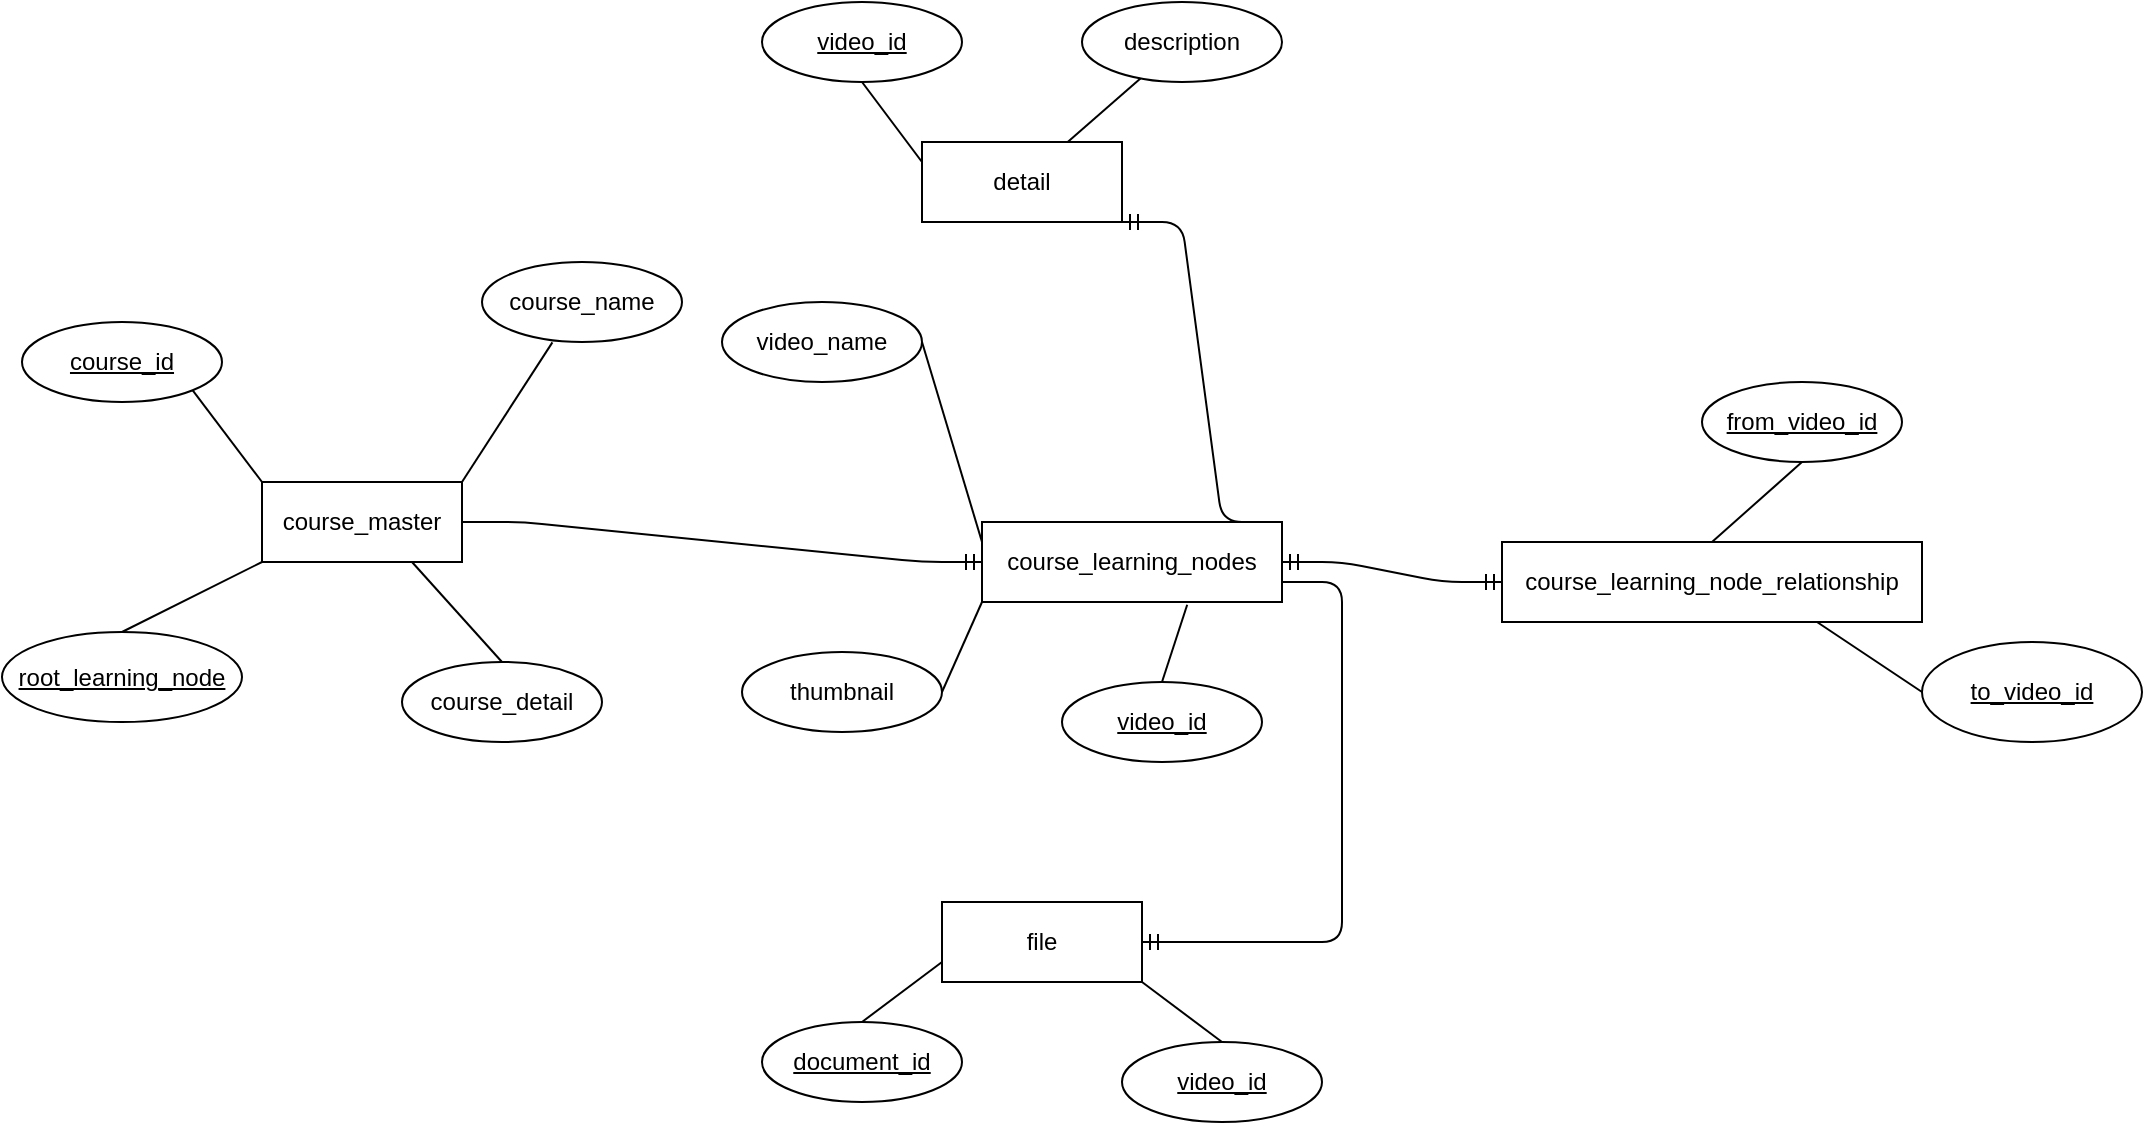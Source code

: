 <mxfile version="15.0.3" type="github">
  <diagram name="Page-1" id="e56a1550-8fbb-45ad-956c-1786394a9013">
    <mxGraphModel dx="1278" dy="579" grid="1" gridSize="10" guides="1" tooltips="1" connect="1" arrows="1" fold="1" page="1" pageScale="1" pageWidth="1100" pageHeight="850" background="none" math="0" shadow="0">
      <root>
        <mxCell id="0" />
        <mxCell id="1" parent="0" />
        <mxCell id="YNwgAF6VAQTHqe2JgIbx-2" value="course_learning_nodes" style="whiteSpace=wrap;html=1;align=center;" parent="1" vertex="1">
          <mxGeometry x="490" y="340" width="150" height="40" as="geometry" />
        </mxCell>
        <mxCell id="YNwgAF6VAQTHqe2JgIbx-3" value="course_learning_node_relationship" style="whiteSpace=wrap;html=1;align=center;" parent="1" vertex="1">
          <mxGeometry x="750" y="350" width="210" height="40" as="geometry" />
        </mxCell>
        <mxCell id="YNwgAF6VAQTHqe2JgIbx-5" value="video_id" style="ellipse;whiteSpace=wrap;html=1;align=center;fontStyle=4;" parent="1" vertex="1">
          <mxGeometry x="530" y="420" width="100" height="40" as="geometry" />
        </mxCell>
        <mxCell id="YNwgAF6VAQTHqe2JgIbx-6" value="video_name" style="ellipse;whiteSpace=wrap;html=1;align=center;" parent="1" vertex="1">
          <mxGeometry x="360" y="230" width="100" height="40" as="geometry" />
        </mxCell>
        <mxCell id="YNwgAF6VAQTHqe2JgIbx-10" value="from_video_id" style="ellipse;whiteSpace=wrap;html=1;align=center;fontStyle=4;" parent="1" vertex="1">
          <mxGeometry x="850" y="270" width="100" height="40" as="geometry" />
        </mxCell>
        <mxCell id="YNwgAF6VAQTHqe2JgIbx-12" value="file" style="whiteSpace=wrap;html=1;align=center;" parent="1" vertex="1">
          <mxGeometry x="470" y="530" width="100" height="40" as="geometry" />
        </mxCell>
        <mxCell id="YNwgAF6VAQTHqe2JgIbx-14" value="document_id" style="ellipse;whiteSpace=wrap;html=1;align=center;fontStyle=4;" parent="1" vertex="1">
          <mxGeometry x="380" y="590" width="100" height="40" as="geometry" />
        </mxCell>
        <mxCell id="YNwgAF6VAQTHqe2JgIbx-30" value="" style="endArrow=none;html=1;rounded=0;exitX=1;exitY=0.5;exitDx=0;exitDy=0;entryX=0;entryY=0.25;entryDx=0;entryDy=0;" parent="1" source="YNwgAF6VAQTHqe2JgIbx-6" target="YNwgAF6VAQTHqe2JgIbx-2" edge="1">
          <mxGeometry relative="1" as="geometry">
            <mxPoint x="720" y="420" as="sourcePoint" />
            <mxPoint x="880" y="420" as="targetPoint" />
          </mxGeometry>
        </mxCell>
        <mxCell id="YNwgAF6VAQTHqe2JgIbx-31" value="" style="endArrow=none;html=1;rounded=0;exitX=0.5;exitY=0;exitDx=0;exitDy=0;entryX=0.684;entryY=1.035;entryDx=0;entryDy=0;entryPerimeter=0;" parent="1" source="YNwgAF6VAQTHqe2JgIbx-5" target="YNwgAF6VAQTHqe2JgIbx-2" edge="1">
          <mxGeometry relative="1" as="geometry">
            <mxPoint x="720" y="420" as="sourcePoint" />
            <mxPoint x="880" y="420" as="targetPoint" />
          </mxGeometry>
        </mxCell>
        <mxCell id="YNwgAF6VAQTHqe2JgIbx-32" value="" style="endArrow=none;html=1;rounded=0;entryX=0.5;entryY=1;entryDx=0;entryDy=0;exitX=0.5;exitY=0;exitDx=0;exitDy=0;" parent="1" source="YNwgAF6VAQTHqe2JgIbx-3" target="YNwgAF6VAQTHqe2JgIbx-10" edge="1">
          <mxGeometry relative="1" as="geometry">
            <mxPoint x="600" y="430" as="sourcePoint" />
            <mxPoint x="760" y="430" as="targetPoint" />
          </mxGeometry>
        </mxCell>
        <mxCell id="YNwgAF6VAQTHqe2JgIbx-35" value="" style="endArrow=none;html=1;rounded=0;exitX=0.5;exitY=0;exitDx=0;exitDy=0;entryX=0;entryY=0.75;entryDx=0;entryDy=0;" parent="1" source="YNwgAF6VAQTHqe2JgIbx-14" target="YNwgAF6VAQTHqe2JgIbx-12" edge="1">
          <mxGeometry relative="1" as="geometry">
            <mxPoint x="580" y="430" as="sourcePoint" />
            <mxPoint x="740" y="430" as="targetPoint" />
          </mxGeometry>
        </mxCell>
        <mxCell id="YNwgAF6VAQTHqe2JgIbx-40" value="detail" style="whiteSpace=wrap;html=1;align=center;" parent="1" vertex="1">
          <mxGeometry x="460" y="150" width="100" height="40" as="geometry" />
        </mxCell>
        <mxCell id="YNwgAF6VAQTHqe2JgIbx-41" value="description" style="ellipse;whiteSpace=wrap;html=1;align=center;" parent="1" vertex="1">
          <mxGeometry x="540" y="80" width="100" height="40" as="geometry" />
        </mxCell>
        <mxCell id="YNwgAF6VAQTHqe2JgIbx-46" value="thumbnail" style="ellipse;whiteSpace=wrap;html=1;align=center;" parent="1" vertex="1">
          <mxGeometry x="370" y="405" width="100" height="40" as="geometry" />
        </mxCell>
        <mxCell id="YNwgAF6VAQTHqe2JgIbx-48" value="" style="endArrow=none;html=1;rounded=0;exitX=1;exitY=0.5;exitDx=0;exitDy=0;entryX=0;entryY=1;entryDx=0;entryDy=0;" parent="1" source="YNwgAF6VAQTHqe2JgIbx-46" target="YNwgAF6VAQTHqe2JgIbx-2" edge="1">
          <mxGeometry relative="1" as="geometry">
            <mxPoint x="610" y="430" as="sourcePoint" />
            <mxPoint x="770" y="430" as="targetPoint" />
          </mxGeometry>
        </mxCell>
        <mxCell id="YNwgAF6VAQTHqe2JgIbx-50" value="video_id" style="ellipse;whiteSpace=wrap;html=1;align=center;fontStyle=4;" parent="1" vertex="1">
          <mxGeometry x="380" y="80" width="100" height="40" as="geometry" />
        </mxCell>
        <mxCell id="YNwgAF6VAQTHqe2JgIbx-54" value="" style="endArrow=none;html=1;rounded=0;exitX=0.5;exitY=1;exitDx=0;exitDy=0;entryX=0;entryY=0.25;entryDx=0;entryDy=0;" parent="1" source="YNwgAF6VAQTHqe2JgIbx-50" target="YNwgAF6VAQTHqe2JgIbx-40" edge="1">
          <mxGeometry relative="1" as="geometry">
            <mxPoint x="500" y="360" as="sourcePoint" />
            <mxPoint x="450" y="150" as="targetPoint" />
          </mxGeometry>
        </mxCell>
        <mxCell id="YNwgAF6VAQTHqe2JgIbx-56" value="" style="endArrow=none;html=1;rounded=0;" parent="1" source="YNwgAF6VAQTHqe2JgIbx-40" target="YNwgAF6VAQTHqe2JgIbx-41" edge="1">
          <mxGeometry relative="1" as="geometry">
            <mxPoint x="500" y="360" as="sourcePoint" />
            <mxPoint x="660" y="360" as="targetPoint" />
          </mxGeometry>
        </mxCell>
        <mxCell id="YNwgAF6VAQTHqe2JgIbx-57" value="to_video_id" style="ellipse;whiteSpace=wrap;html=1;align=center;fontStyle=4;" parent="1" vertex="1">
          <mxGeometry x="960" y="400" width="110" height="50" as="geometry" />
        </mxCell>
        <mxCell id="YNwgAF6VAQTHqe2JgIbx-58" value="" style="endArrow=none;html=1;rounded=0;exitX=0.75;exitY=1;exitDx=0;exitDy=0;entryX=0;entryY=0.5;entryDx=0;entryDy=0;" parent="1" source="YNwgAF6VAQTHqe2JgIbx-3" target="YNwgAF6VAQTHqe2JgIbx-57" edge="1">
          <mxGeometry relative="1" as="geometry">
            <mxPoint x="490" y="440" as="sourcePoint" />
            <mxPoint x="650" y="440" as="targetPoint" />
          </mxGeometry>
        </mxCell>
        <mxCell id="YNwgAF6VAQTHqe2JgIbx-59" value="video_id" style="ellipse;whiteSpace=wrap;html=1;align=center;fontStyle=4;" parent="1" vertex="1">
          <mxGeometry x="560" y="600" width="100" height="40" as="geometry" />
        </mxCell>
        <mxCell id="YNwgAF6VAQTHqe2JgIbx-60" value="" style="endArrow=none;html=1;rounded=0;entryX=0.5;entryY=0;entryDx=0;entryDy=0;exitX=1;exitY=1;exitDx=0;exitDy=0;" parent="1" source="YNwgAF6VAQTHqe2JgIbx-12" target="YNwgAF6VAQTHqe2JgIbx-59" edge="1">
          <mxGeometry relative="1" as="geometry">
            <mxPoint x="470" y="440" as="sourcePoint" />
            <mxPoint x="630" y="440" as="targetPoint" />
          </mxGeometry>
        </mxCell>
        <mxCell id="YNwgAF6VAQTHqe2JgIbx-63" value="course_master" style="whiteSpace=wrap;html=1;align=center;" parent="1" vertex="1">
          <mxGeometry x="130" y="320" width="100" height="40" as="geometry" />
        </mxCell>
        <mxCell id="YNwgAF6VAQTHqe2JgIbx-65" value="course_id" style="ellipse;whiteSpace=wrap;html=1;align=center;fontStyle=4;" parent="1" vertex="1">
          <mxGeometry x="10" y="240" width="100" height="40" as="geometry" />
        </mxCell>
        <mxCell id="YNwgAF6VAQTHqe2JgIbx-66" value="course_name" style="ellipse;whiteSpace=wrap;html=1;align=center;" parent="1" vertex="1">
          <mxGeometry x="240" y="210" width="100" height="40" as="geometry" />
        </mxCell>
        <mxCell id="YNwgAF6VAQTHqe2JgIbx-68" value="root_learning_node" style="ellipse;whiteSpace=wrap;html=1;align=center;fontStyle=4;" parent="1" vertex="1">
          <mxGeometry y="395" width="120" height="45" as="geometry" />
        </mxCell>
        <mxCell id="YNwgAF6VAQTHqe2JgIbx-69" value="course_detail" style="ellipse;whiteSpace=wrap;html=1;align=center;" parent="1" vertex="1">
          <mxGeometry x="200" y="410" width="100" height="40" as="geometry" />
        </mxCell>
        <mxCell id="YNwgAF6VAQTHqe2JgIbx-70" value="" style="endArrow=none;html=1;rounded=0;entryX=0;entryY=0;entryDx=0;entryDy=0;exitX=1;exitY=1;exitDx=0;exitDy=0;" parent="1" source="YNwgAF6VAQTHqe2JgIbx-65" target="YNwgAF6VAQTHqe2JgIbx-63" edge="1">
          <mxGeometry relative="1" as="geometry">
            <mxPoint x="-30" y="350" as="sourcePoint" />
            <mxPoint x="130" y="350" as="targetPoint" />
          </mxGeometry>
        </mxCell>
        <mxCell id="YNwgAF6VAQTHqe2JgIbx-71" value="" style="endArrow=none;html=1;rounded=0;entryX=0.352;entryY=1.005;entryDx=0;entryDy=0;entryPerimeter=0;exitX=1;exitY=0;exitDx=0;exitDy=0;" parent="1" source="YNwgAF6VAQTHqe2JgIbx-63" target="YNwgAF6VAQTHqe2JgIbx-66" edge="1">
          <mxGeometry relative="1" as="geometry">
            <mxPoint x="-30" y="350" as="sourcePoint" />
            <mxPoint x="130" y="350" as="targetPoint" />
          </mxGeometry>
        </mxCell>
        <mxCell id="YNwgAF6VAQTHqe2JgIbx-72" value="" style="endArrow=none;html=1;rounded=0;entryX=0;entryY=1;entryDx=0;entryDy=0;exitX=0.5;exitY=0;exitDx=0;exitDy=0;" parent="1" source="YNwgAF6VAQTHqe2JgIbx-68" target="YNwgAF6VAQTHqe2JgIbx-63" edge="1">
          <mxGeometry relative="1" as="geometry">
            <mxPoint x="-30" y="350" as="sourcePoint" />
            <mxPoint x="130" y="350" as="targetPoint" />
          </mxGeometry>
        </mxCell>
        <mxCell id="YNwgAF6VAQTHqe2JgIbx-74" value="" style="endArrow=none;html=1;rounded=0;entryX=0.5;entryY=0;entryDx=0;entryDy=0;exitX=0.75;exitY=1;exitDx=0;exitDy=0;" parent="1" source="YNwgAF6VAQTHqe2JgIbx-63" target="YNwgAF6VAQTHqe2JgIbx-69" edge="1">
          <mxGeometry relative="1" as="geometry">
            <mxPoint x="-30" y="350" as="sourcePoint" />
            <mxPoint x="300" y="400" as="targetPoint" />
          </mxGeometry>
        </mxCell>
        <mxCell id="YNwgAF6VAQTHqe2JgIbx-76" value="" style="edgeStyle=entityRelationEdgeStyle;fontSize=12;html=1;endArrow=ERmandOne;exitX=1;exitY=0.5;exitDx=0;exitDy=0;entryX=0;entryY=0.5;entryDx=0;entryDy=0;" parent="1" source="YNwgAF6VAQTHqe2JgIbx-63" target="YNwgAF6VAQTHqe2JgIbx-2" edge="1">
          <mxGeometry width="100" height="100" relative="1" as="geometry">
            <mxPoint x="450" y="340" as="sourcePoint" />
            <mxPoint x="550" y="240" as="targetPoint" />
          </mxGeometry>
        </mxCell>
        <mxCell id="YNwgAF6VAQTHqe2JgIbx-78" value="" style="edgeStyle=entityRelationEdgeStyle;fontSize=12;html=1;endArrow=ERmandOne;entryX=1;entryY=1;entryDx=0;entryDy=0;exitX=1;exitY=0;exitDx=0;exitDy=0;" parent="1" source="YNwgAF6VAQTHqe2JgIbx-2" target="YNwgAF6VAQTHqe2JgIbx-40" edge="1">
          <mxGeometry width="100" height="100" relative="1" as="geometry">
            <mxPoint x="540" y="337" as="sourcePoint" />
            <mxPoint x="570" y="200" as="targetPoint" />
          </mxGeometry>
        </mxCell>
        <mxCell id="YNwgAF6VAQTHqe2JgIbx-80" value="" style="edgeStyle=entityRelationEdgeStyle;fontSize=12;html=1;endArrow=ERmandOne;entryX=1;entryY=0.5;entryDx=0;entryDy=0;" parent="1" target="YNwgAF6VAQTHqe2JgIbx-12" edge="1">
          <mxGeometry width="100" height="100" relative="1" as="geometry">
            <mxPoint x="640" y="370" as="sourcePoint" />
            <mxPoint x="550" y="330" as="targetPoint" />
          </mxGeometry>
        </mxCell>
        <mxCell id="YNwgAF6VAQTHqe2JgIbx-82" value="" style="edgeStyle=entityRelationEdgeStyle;fontSize=12;html=1;endArrow=ERmandOne;startArrow=ERmandOne;entryX=0;entryY=0.5;entryDx=0;entryDy=0;exitX=1;exitY=0.5;exitDx=0;exitDy=0;" parent="1" source="YNwgAF6VAQTHqe2JgIbx-2" target="YNwgAF6VAQTHqe2JgIbx-3" edge="1">
          <mxGeometry width="100" height="100" relative="1" as="geometry">
            <mxPoint x="450" y="430" as="sourcePoint" />
            <mxPoint x="550" y="330" as="targetPoint" />
          </mxGeometry>
        </mxCell>
      </root>
    </mxGraphModel>
  </diagram>
</mxfile>
